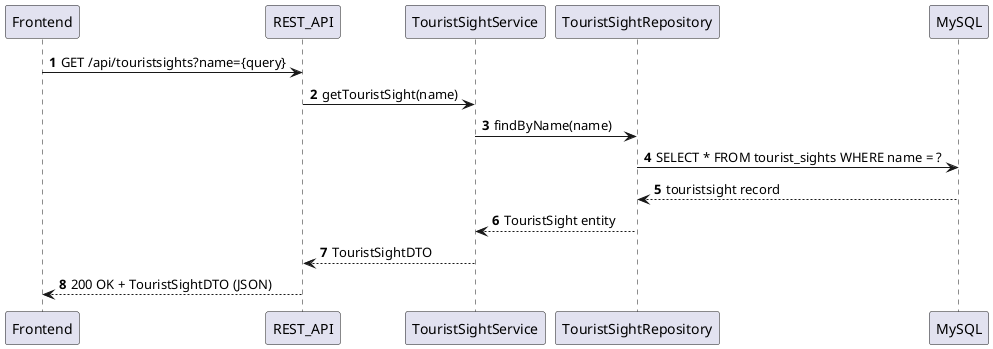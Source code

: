 @startuml
'https://plantuml.com/sequence-diagram

autonumber

Frontend -> REST_API: GET /api/touristsights?name={query}
REST_API -> TouristSightService: getTouristSight(name)
TouristSightService -> TouristSightRepository: findByName(name)
TouristSightRepository -> MySQL: SELECT * FROM tourist_sights WHERE name = ?
MySQL --> TouristSightRepository: touristsight record
TouristSightRepository --> TouristSightService: TouristSight entity
TouristSightService --> REST_API: TouristSightDTO
REST_API --> Frontend: 200 OK + TouristSightDTO (JSON)
@enduml
